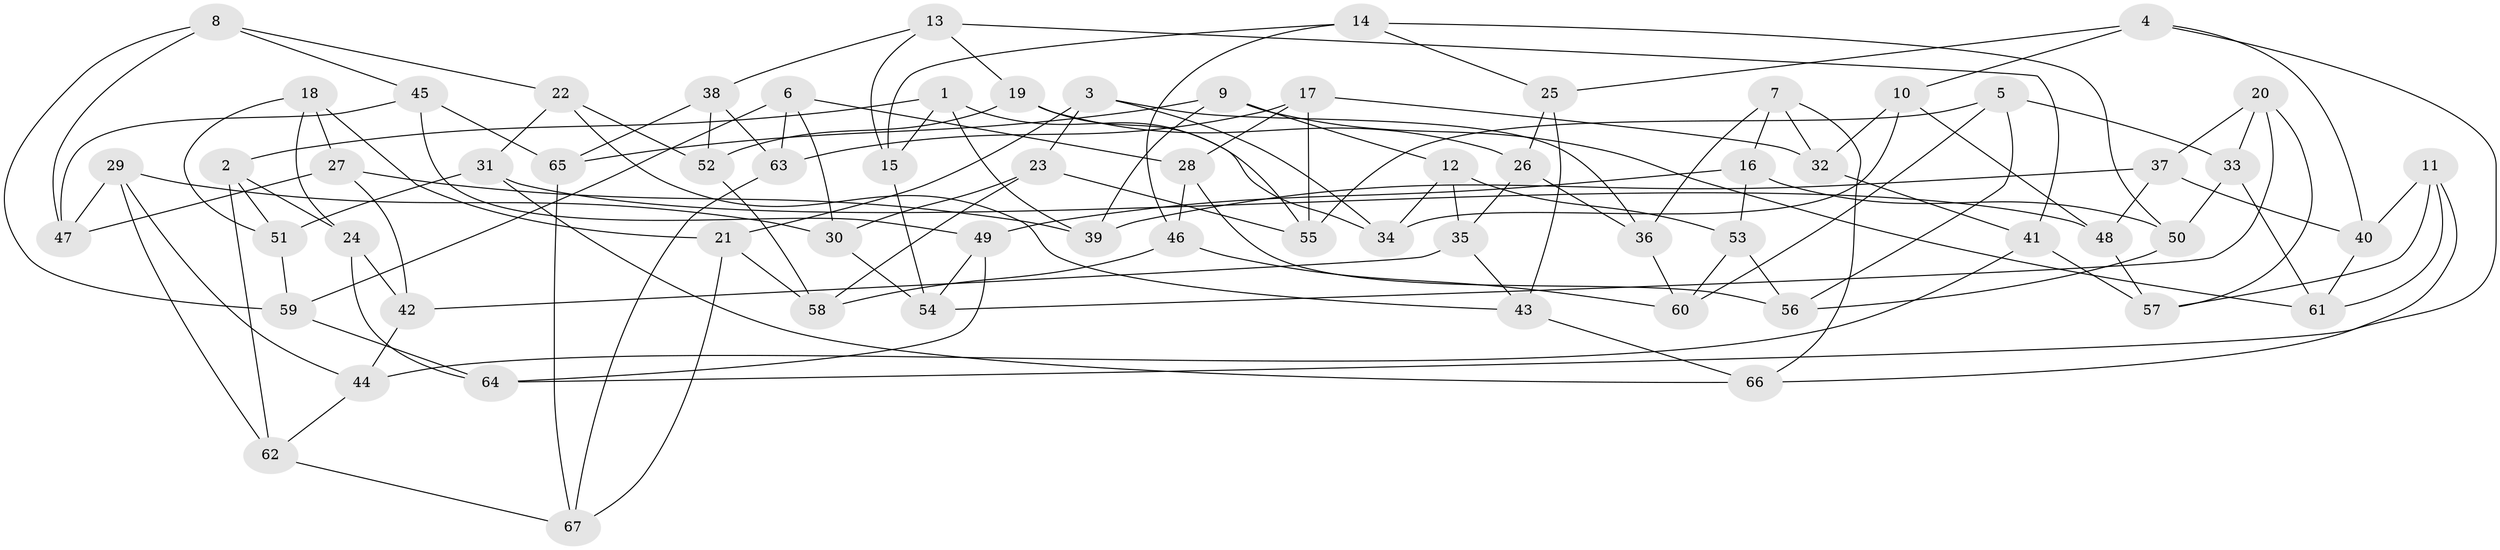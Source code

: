 // Generated by graph-tools (version 1.1) at 2025/16/03/09/25 04:16:22]
// undirected, 67 vertices, 134 edges
graph export_dot {
graph [start="1"]
  node [color=gray90,style=filled];
  1;
  2;
  3;
  4;
  5;
  6;
  7;
  8;
  9;
  10;
  11;
  12;
  13;
  14;
  15;
  16;
  17;
  18;
  19;
  20;
  21;
  22;
  23;
  24;
  25;
  26;
  27;
  28;
  29;
  30;
  31;
  32;
  33;
  34;
  35;
  36;
  37;
  38;
  39;
  40;
  41;
  42;
  43;
  44;
  45;
  46;
  47;
  48;
  49;
  50;
  51;
  52;
  53;
  54;
  55;
  56;
  57;
  58;
  59;
  60;
  61;
  62;
  63;
  64;
  65;
  66;
  67;
  1 -- 15;
  1 -- 34;
  1 -- 2;
  1 -- 39;
  2 -- 62;
  2 -- 51;
  2 -- 24;
  3 -- 21;
  3 -- 36;
  3 -- 34;
  3 -- 23;
  4 -- 10;
  4 -- 25;
  4 -- 64;
  4 -- 40;
  5 -- 60;
  5 -- 55;
  5 -- 33;
  5 -- 56;
  6 -- 28;
  6 -- 59;
  6 -- 63;
  6 -- 30;
  7 -- 32;
  7 -- 36;
  7 -- 16;
  7 -- 66;
  8 -- 59;
  8 -- 22;
  8 -- 45;
  8 -- 47;
  9 -- 61;
  9 -- 39;
  9 -- 12;
  9 -- 65;
  10 -- 34;
  10 -- 48;
  10 -- 32;
  11 -- 40;
  11 -- 61;
  11 -- 57;
  11 -- 66;
  12 -- 53;
  12 -- 34;
  12 -- 35;
  13 -- 41;
  13 -- 38;
  13 -- 15;
  13 -- 19;
  14 -- 15;
  14 -- 25;
  14 -- 46;
  14 -- 50;
  15 -- 54;
  16 -- 49;
  16 -- 50;
  16 -- 53;
  17 -- 55;
  17 -- 32;
  17 -- 28;
  17 -- 63;
  18 -- 21;
  18 -- 24;
  18 -- 27;
  18 -- 51;
  19 -- 26;
  19 -- 52;
  19 -- 55;
  20 -- 37;
  20 -- 54;
  20 -- 33;
  20 -- 57;
  21 -- 58;
  21 -- 67;
  22 -- 52;
  22 -- 43;
  22 -- 31;
  23 -- 55;
  23 -- 58;
  23 -- 30;
  24 -- 64;
  24 -- 42;
  25 -- 26;
  25 -- 43;
  26 -- 36;
  26 -- 35;
  27 -- 42;
  27 -- 47;
  27 -- 39;
  28 -- 56;
  28 -- 46;
  29 -- 44;
  29 -- 30;
  29 -- 47;
  29 -- 62;
  30 -- 54;
  31 -- 66;
  31 -- 48;
  31 -- 51;
  32 -- 41;
  33 -- 61;
  33 -- 50;
  35 -- 43;
  35 -- 42;
  36 -- 60;
  37 -- 48;
  37 -- 39;
  37 -- 40;
  38 -- 65;
  38 -- 63;
  38 -- 52;
  40 -- 61;
  41 -- 44;
  41 -- 57;
  42 -- 44;
  43 -- 66;
  44 -- 62;
  45 -- 47;
  45 -- 65;
  45 -- 49;
  46 -- 58;
  46 -- 60;
  48 -- 57;
  49 -- 54;
  49 -- 64;
  50 -- 56;
  51 -- 59;
  52 -- 58;
  53 -- 56;
  53 -- 60;
  59 -- 64;
  62 -- 67;
  63 -- 67;
  65 -- 67;
}
